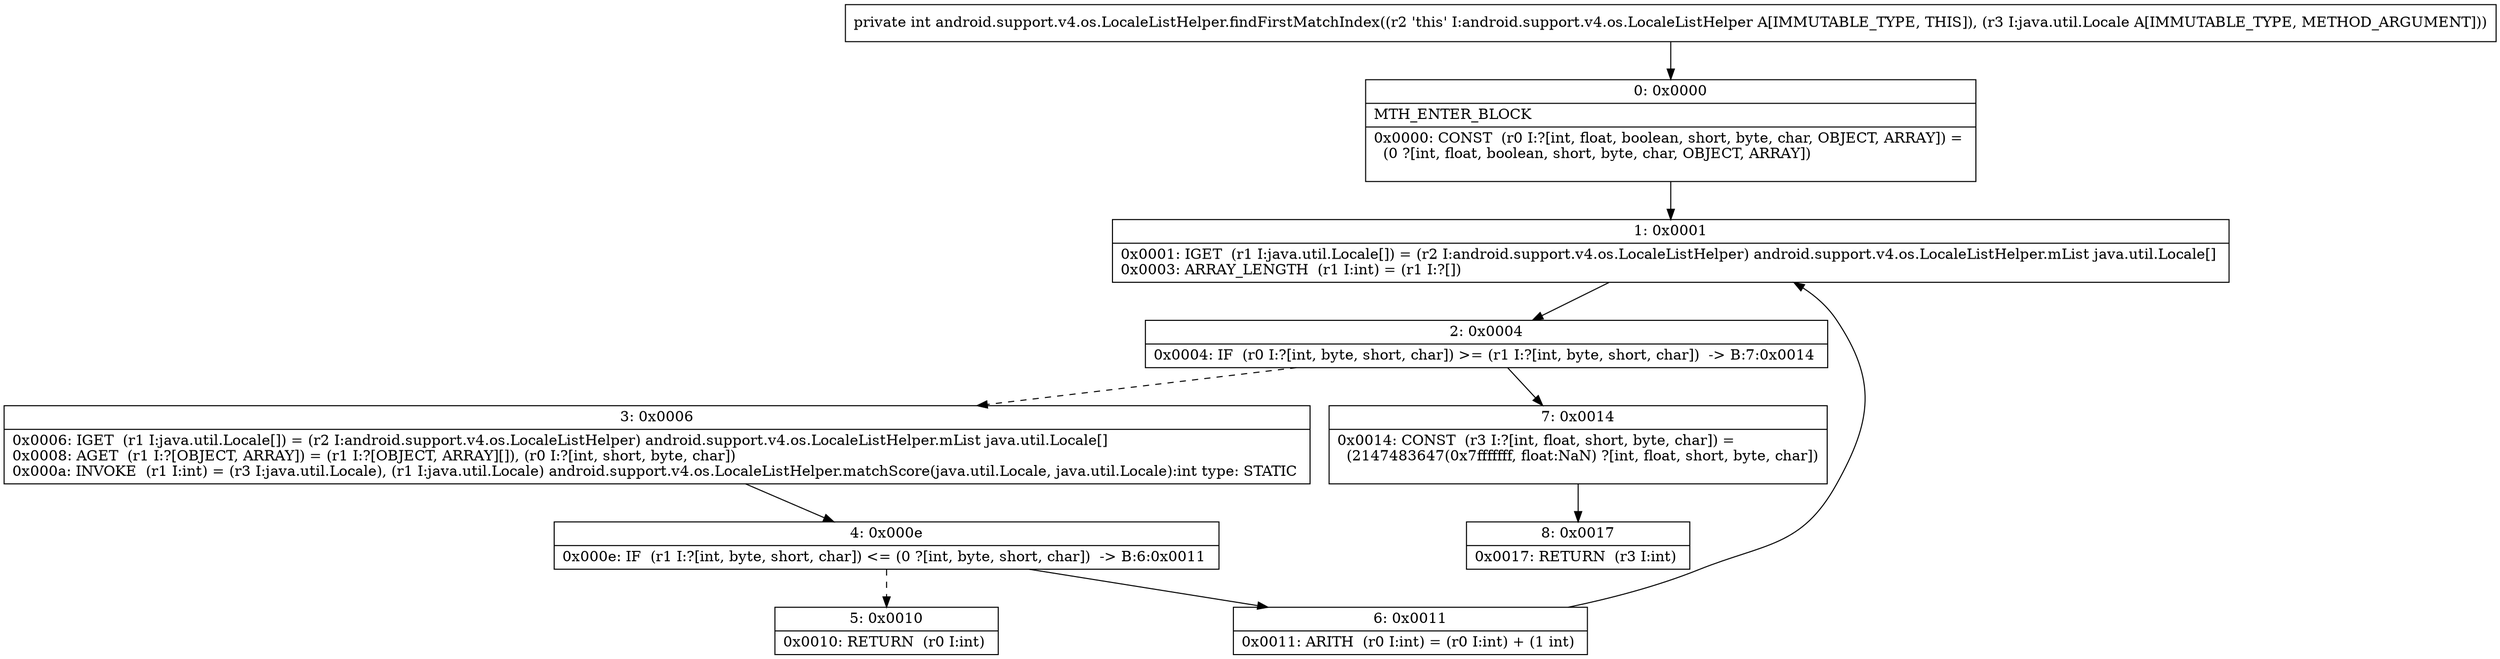 digraph "CFG forandroid.support.v4.os.LocaleListHelper.findFirstMatchIndex(Ljava\/util\/Locale;)I" {
Node_0 [shape=record,label="{0\:\ 0x0000|MTH_ENTER_BLOCK\l|0x0000: CONST  (r0 I:?[int, float, boolean, short, byte, char, OBJECT, ARRAY]) = \l  (0 ?[int, float, boolean, short, byte, char, OBJECT, ARRAY])\l \l}"];
Node_1 [shape=record,label="{1\:\ 0x0001|0x0001: IGET  (r1 I:java.util.Locale[]) = (r2 I:android.support.v4.os.LocaleListHelper) android.support.v4.os.LocaleListHelper.mList java.util.Locale[] \l0x0003: ARRAY_LENGTH  (r1 I:int) = (r1 I:?[]) \l}"];
Node_2 [shape=record,label="{2\:\ 0x0004|0x0004: IF  (r0 I:?[int, byte, short, char]) \>= (r1 I:?[int, byte, short, char])  \-\> B:7:0x0014 \l}"];
Node_3 [shape=record,label="{3\:\ 0x0006|0x0006: IGET  (r1 I:java.util.Locale[]) = (r2 I:android.support.v4.os.LocaleListHelper) android.support.v4.os.LocaleListHelper.mList java.util.Locale[] \l0x0008: AGET  (r1 I:?[OBJECT, ARRAY]) = (r1 I:?[OBJECT, ARRAY][]), (r0 I:?[int, short, byte, char]) \l0x000a: INVOKE  (r1 I:int) = (r3 I:java.util.Locale), (r1 I:java.util.Locale) android.support.v4.os.LocaleListHelper.matchScore(java.util.Locale, java.util.Locale):int type: STATIC \l}"];
Node_4 [shape=record,label="{4\:\ 0x000e|0x000e: IF  (r1 I:?[int, byte, short, char]) \<= (0 ?[int, byte, short, char])  \-\> B:6:0x0011 \l}"];
Node_5 [shape=record,label="{5\:\ 0x0010|0x0010: RETURN  (r0 I:int) \l}"];
Node_6 [shape=record,label="{6\:\ 0x0011|0x0011: ARITH  (r0 I:int) = (r0 I:int) + (1 int) \l}"];
Node_7 [shape=record,label="{7\:\ 0x0014|0x0014: CONST  (r3 I:?[int, float, short, byte, char]) = \l  (2147483647(0x7fffffff, float:NaN) ?[int, float, short, byte, char])\l \l}"];
Node_8 [shape=record,label="{8\:\ 0x0017|0x0017: RETURN  (r3 I:int) \l}"];
MethodNode[shape=record,label="{private int android.support.v4.os.LocaleListHelper.findFirstMatchIndex((r2 'this' I:android.support.v4.os.LocaleListHelper A[IMMUTABLE_TYPE, THIS]), (r3 I:java.util.Locale A[IMMUTABLE_TYPE, METHOD_ARGUMENT])) }"];
MethodNode -> Node_0;
Node_0 -> Node_1;
Node_1 -> Node_2;
Node_2 -> Node_3[style=dashed];
Node_2 -> Node_7;
Node_3 -> Node_4;
Node_4 -> Node_5[style=dashed];
Node_4 -> Node_6;
Node_6 -> Node_1;
Node_7 -> Node_8;
}

